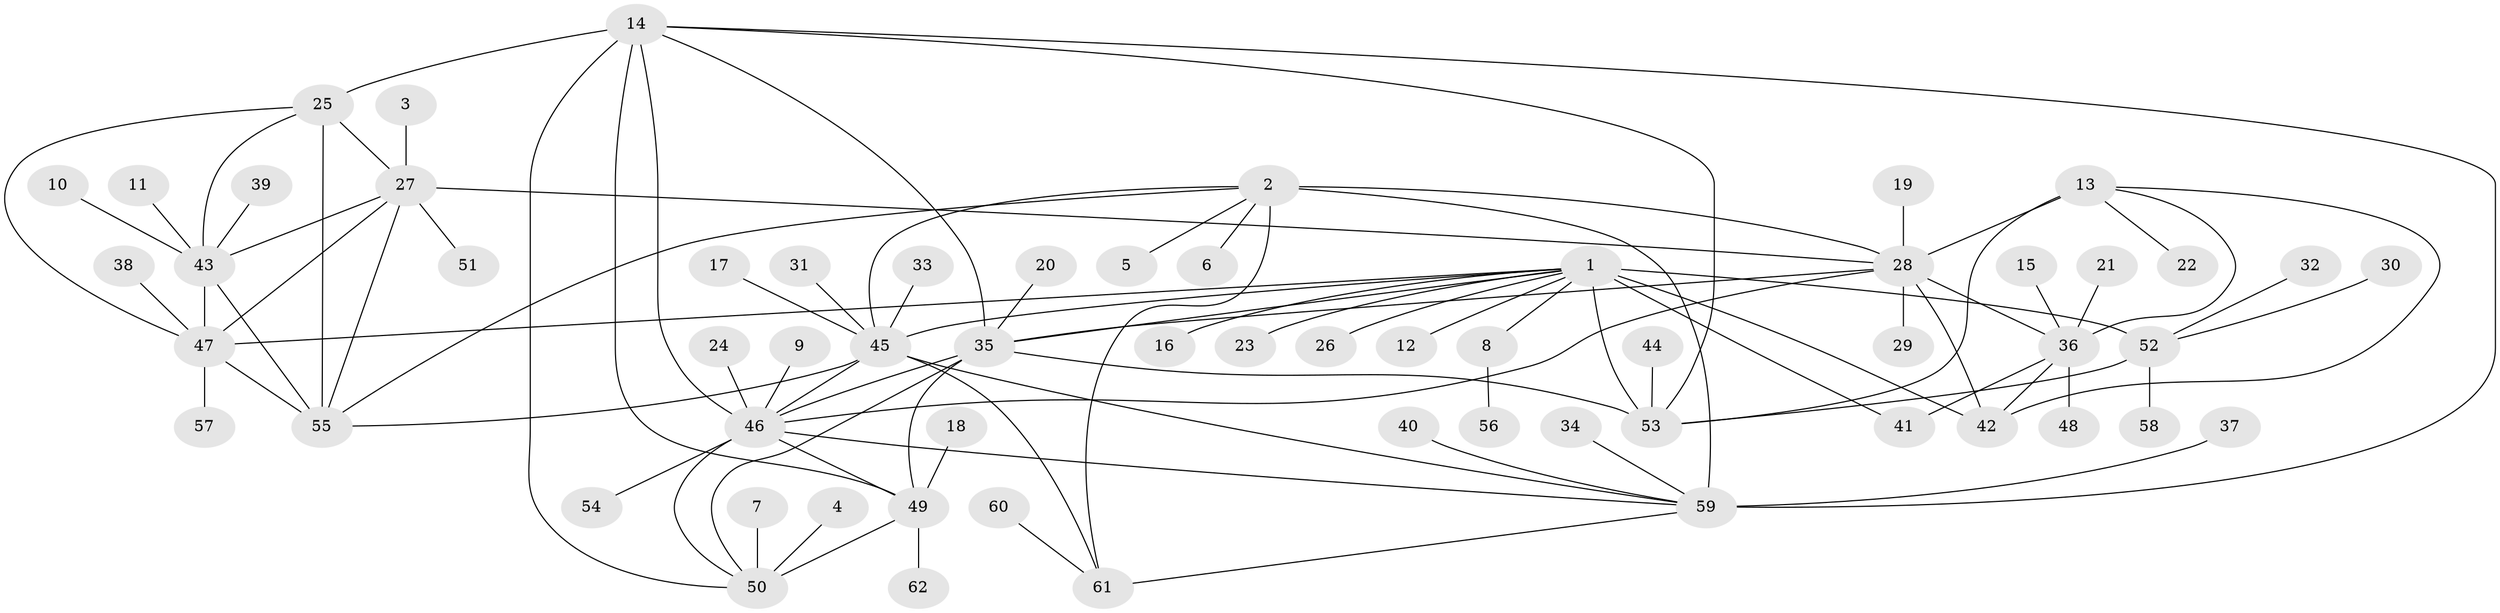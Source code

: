 // original degree distribution, {9: 0.041666666666666664, 6: 0.05, 10: 0.058333333333333334, 8: 0.025, 5: 0.008333333333333333, 12: 0.016666666666666666, 11: 0.016666666666666666, 7: 0.03333333333333333, 1: 0.575, 2: 0.13333333333333333, 3: 0.041666666666666664}
// Generated by graph-tools (version 1.1) at 2025/50/03/09/25 03:50:42]
// undirected, 62 vertices, 94 edges
graph export_dot {
graph [start="1"]
  node [color=gray90,style=filled];
  1;
  2;
  3;
  4;
  5;
  6;
  7;
  8;
  9;
  10;
  11;
  12;
  13;
  14;
  15;
  16;
  17;
  18;
  19;
  20;
  21;
  22;
  23;
  24;
  25;
  26;
  27;
  28;
  29;
  30;
  31;
  32;
  33;
  34;
  35;
  36;
  37;
  38;
  39;
  40;
  41;
  42;
  43;
  44;
  45;
  46;
  47;
  48;
  49;
  50;
  51;
  52;
  53;
  54;
  55;
  56;
  57;
  58;
  59;
  60;
  61;
  62;
  1 -- 8 [weight=1.0];
  1 -- 12 [weight=1.0];
  1 -- 16 [weight=1.0];
  1 -- 23 [weight=1.0];
  1 -- 26 [weight=1.0];
  1 -- 35 [weight=1.0];
  1 -- 41 [weight=1.0];
  1 -- 42 [weight=1.0];
  1 -- 45 [weight=1.0];
  1 -- 47 [weight=1.0];
  1 -- 52 [weight=4.0];
  1 -- 53 [weight=4.0];
  2 -- 5 [weight=1.0];
  2 -- 6 [weight=1.0];
  2 -- 28 [weight=2.0];
  2 -- 45 [weight=3.0];
  2 -- 55 [weight=1.0];
  2 -- 59 [weight=3.0];
  2 -- 61 [weight=3.0];
  3 -- 27 [weight=1.0];
  4 -- 50 [weight=1.0];
  7 -- 50 [weight=1.0];
  8 -- 56 [weight=1.0];
  9 -- 46 [weight=1.0];
  10 -- 43 [weight=1.0];
  11 -- 43 [weight=1.0];
  13 -- 22 [weight=1.0];
  13 -- 28 [weight=4.0];
  13 -- 36 [weight=2.0];
  13 -- 42 [weight=2.0];
  13 -- 53 [weight=1.0];
  14 -- 25 [weight=1.0];
  14 -- 35 [weight=1.0];
  14 -- 46 [weight=1.0];
  14 -- 49 [weight=2.0];
  14 -- 50 [weight=1.0];
  14 -- 53 [weight=1.0];
  14 -- 59 [weight=1.0];
  15 -- 36 [weight=1.0];
  17 -- 45 [weight=1.0];
  18 -- 49 [weight=1.0];
  19 -- 28 [weight=1.0];
  20 -- 35 [weight=1.0];
  21 -- 36 [weight=1.0];
  24 -- 46 [weight=1.0];
  25 -- 27 [weight=2.0];
  25 -- 43 [weight=2.0];
  25 -- 47 [weight=2.0];
  25 -- 55 [weight=2.0];
  27 -- 28 [weight=2.0];
  27 -- 43 [weight=1.0];
  27 -- 47 [weight=1.0];
  27 -- 51 [weight=1.0];
  27 -- 55 [weight=1.0];
  28 -- 29 [weight=1.0];
  28 -- 35 [weight=1.0];
  28 -- 36 [weight=2.0];
  28 -- 42 [weight=2.0];
  28 -- 46 [weight=1.0];
  30 -- 52 [weight=1.0];
  31 -- 45 [weight=1.0];
  32 -- 52 [weight=1.0];
  33 -- 45 [weight=1.0];
  34 -- 59 [weight=1.0];
  35 -- 46 [weight=1.0];
  35 -- 49 [weight=2.0];
  35 -- 50 [weight=1.0];
  35 -- 53 [weight=1.0];
  36 -- 41 [weight=1.0];
  36 -- 42 [weight=1.0];
  36 -- 48 [weight=1.0];
  37 -- 59 [weight=1.0];
  38 -- 47 [weight=1.0];
  39 -- 43 [weight=1.0];
  40 -- 59 [weight=1.0];
  43 -- 47 [weight=1.0];
  43 -- 55 [weight=1.0];
  44 -- 53 [weight=1.0];
  45 -- 46 [weight=1.0];
  45 -- 55 [weight=1.0];
  45 -- 59 [weight=1.0];
  45 -- 61 [weight=1.0];
  46 -- 49 [weight=2.0];
  46 -- 50 [weight=1.0];
  46 -- 54 [weight=1.0];
  46 -- 59 [weight=1.0];
  47 -- 55 [weight=1.0];
  47 -- 57 [weight=1.0];
  49 -- 50 [weight=2.0];
  49 -- 62 [weight=1.0];
  52 -- 53 [weight=1.0];
  52 -- 58 [weight=1.0];
  59 -- 61 [weight=1.0];
  60 -- 61 [weight=1.0];
}

